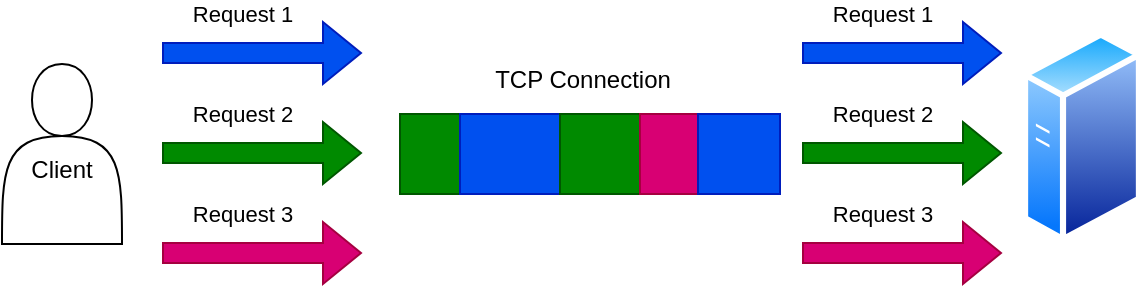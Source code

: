 <mxfile version="28.2.0">
  <diagram name="Page-1" id="BzFMRRmApuEDMhpbmkk3">
    <mxGraphModel dx="1426" dy="779" grid="1" gridSize="10" guides="1" tooltips="1" connect="1" arrows="1" fold="1" page="1" pageScale="1" pageWidth="827" pageHeight="1169" math="0" shadow="0">
      <root>
        <mxCell id="0" />
        <mxCell id="1" parent="0" />
        <mxCell id="9jXBSC5-d6bjEeyR_fWg-1" value="" style="shape=flexArrow;endArrow=classic;html=1;rounded=0;fillColor=#0050ef;strokeColor=#001DBC;" edge="1" parent="1">
          <mxGeometry width="50" height="50" relative="1" as="geometry">
            <mxPoint x="200" y="169.5" as="sourcePoint" />
            <mxPoint x="300" y="169.5" as="targetPoint" />
          </mxGeometry>
        </mxCell>
        <mxCell id="9jXBSC5-d6bjEeyR_fWg-3" value="Request 1" style="edgeLabel;html=1;align=center;verticalAlign=middle;resizable=0;points=[];" vertex="1" connectable="0" parent="9jXBSC5-d6bjEeyR_fWg-1">
          <mxGeometry x="0.04" y="-1" relative="1" as="geometry">
            <mxPoint x="-12" y="-21" as="offset" />
          </mxGeometry>
        </mxCell>
        <mxCell id="9jXBSC5-d6bjEeyR_fWg-4" value="" style="shape=flexArrow;endArrow=classic;html=1;rounded=0;fillColor=#008a00;strokeColor=#005700;" edge="1" parent="1">
          <mxGeometry width="50" height="50" relative="1" as="geometry">
            <mxPoint x="200" y="219.5" as="sourcePoint" />
            <mxPoint x="300" y="219.5" as="targetPoint" />
          </mxGeometry>
        </mxCell>
        <mxCell id="9jXBSC5-d6bjEeyR_fWg-5" value="Request 2" style="edgeLabel;html=1;align=center;verticalAlign=middle;resizable=0;points=[];" vertex="1" connectable="0" parent="9jXBSC5-d6bjEeyR_fWg-4">
          <mxGeometry x="0.04" y="-1" relative="1" as="geometry">
            <mxPoint x="-12" y="-21" as="offset" />
          </mxGeometry>
        </mxCell>
        <mxCell id="9jXBSC5-d6bjEeyR_fWg-6" value="" style="shape=flexArrow;endArrow=classic;html=1;rounded=0;fillColor=#d80073;strokeColor=#A50040;" edge="1" parent="1">
          <mxGeometry width="50" height="50" relative="1" as="geometry">
            <mxPoint x="200" y="269.5" as="sourcePoint" />
            <mxPoint x="300" y="269.5" as="targetPoint" />
          </mxGeometry>
        </mxCell>
        <mxCell id="9jXBSC5-d6bjEeyR_fWg-7" value="Request 3" style="edgeLabel;html=1;align=center;verticalAlign=middle;resizable=0;points=[];" vertex="1" connectable="0" parent="9jXBSC5-d6bjEeyR_fWg-6">
          <mxGeometry x="0.04" y="-1" relative="1" as="geometry">
            <mxPoint x="-12" y="-21" as="offset" />
          </mxGeometry>
        </mxCell>
        <mxCell id="9jXBSC5-d6bjEeyR_fWg-8" value="" style="rounded=0;whiteSpace=wrap;html=1;fillColor=#008a00;fontColor=#ffffff;strokeColor=#005700;" vertex="1" parent="1">
          <mxGeometry x="319" y="200" width="30" height="40" as="geometry" />
        </mxCell>
        <mxCell id="9jXBSC5-d6bjEeyR_fWg-9" value="" style="rounded=0;whiteSpace=wrap;html=1;fillColor=#0050ef;fontColor=#ffffff;strokeColor=#001DBC;" vertex="1" parent="1">
          <mxGeometry x="349" y="200" width="50" height="40" as="geometry" />
        </mxCell>
        <mxCell id="9jXBSC5-d6bjEeyR_fWg-10" value="" style="rounded=0;whiteSpace=wrap;html=1;fillColor=#008a00;fontColor=#ffffff;strokeColor=#005700;" vertex="1" parent="1">
          <mxGeometry x="399" y="200" width="40" height="40" as="geometry" />
        </mxCell>
        <mxCell id="9jXBSC5-d6bjEeyR_fWg-11" value="" style="rounded=0;whiteSpace=wrap;html=1;fillColor=#d80073;fontColor=#ffffff;strokeColor=#A50040;" vertex="1" parent="1">
          <mxGeometry x="439" y="200" width="30" height="40" as="geometry" />
        </mxCell>
        <mxCell id="9jXBSC5-d6bjEeyR_fWg-12" value="" style="rounded=0;whiteSpace=wrap;html=1;fillColor=#0050ef;fontColor=#ffffff;strokeColor=#001DBC;" vertex="1" parent="1">
          <mxGeometry x="468" y="200" width="41" height="40" as="geometry" />
        </mxCell>
        <mxCell id="9jXBSC5-d6bjEeyR_fWg-13" value="" style="shape=flexArrow;endArrow=classic;html=1;rounded=0;fillColor=#0050ef;strokeColor=#001DBC;" edge="1" parent="1">
          <mxGeometry width="50" height="50" relative="1" as="geometry">
            <mxPoint x="520" y="169.5" as="sourcePoint" />
            <mxPoint x="620" y="169.5" as="targetPoint" />
          </mxGeometry>
        </mxCell>
        <mxCell id="9jXBSC5-d6bjEeyR_fWg-14" value="Request 1" style="edgeLabel;html=1;align=center;verticalAlign=middle;resizable=0;points=[];" vertex="1" connectable="0" parent="9jXBSC5-d6bjEeyR_fWg-13">
          <mxGeometry x="0.04" y="-1" relative="1" as="geometry">
            <mxPoint x="-12" y="-21" as="offset" />
          </mxGeometry>
        </mxCell>
        <mxCell id="9jXBSC5-d6bjEeyR_fWg-15" value="" style="shape=flexArrow;endArrow=classic;html=1;rounded=0;fillColor=#008a00;strokeColor=#005700;" edge="1" parent="1">
          <mxGeometry width="50" height="50" relative="1" as="geometry">
            <mxPoint x="520" y="219.5" as="sourcePoint" />
            <mxPoint x="620" y="219.5" as="targetPoint" />
          </mxGeometry>
        </mxCell>
        <mxCell id="9jXBSC5-d6bjEeyR_fWg-16" value="Request 2" style="edgeLabel;html=1;align=center;verticalAlign=middle;resizable=0;points=[];" vertex="1" connectable="0" parent="9jXBSC5-d6bjEeyR_fWg-15">
          <mxGeometry x="0.04" y="-1" relative="1" as="geometry">
            <mxPoint x="-12" y="-21" as="offset" />
          </mxGeometry>
        </mxCell>
        <mxCell id="9jXBSC5-d6bjEeyR_fWg-17" value="" style="shape=flexArrow;endArrow=classic;html=1;rounded=0;fillColor=#d80073;strokeColor=#A50040;" edge="1" parent="1">
          <mxGeometry width="50" height="50" relative="1" as="geometry">
            <mxPoint x="520" y="269.5" as="sourcePoint" />
            <mxPoint x="620" y="269.5" as="targetPoint" />
          </mxGeometry>
        </mxCell>
        <mxCell id="9jXBSC5-d6bjEeyR_fWg-18" value="Request 3" style="edgeLabel;html=1;align=center;verticalAlign=middle;resizable=0;points=[];" vertex="1" connectable="0" parent="9jXBSC5-d6bjEeyR_fWg-17">
          <mxGeometry x="0.04" y="-1" relative="1" as="geometry">
            <mxPoint x="-12" y="-21" as="offset" />
          </mxGeometry>
        </mxCell>
        <mxCell id="9jXBSC5-d6bjEeyR_fWg-19" value="&lt;div&gt;&lt;br&gt;&lt;/div&gt;&lt;div&gt;Client&lt;/div&gt;" style="shape=actor;whiteSpace=wrap;html=1;" vertex="1" parent="1">
          <mxGeometry x="120" y="175" width="60" height="90" as="geometry" />
        </mxCell>
        <mxCell id="9jXBSC5-d6bjEeyR_fWg-20" value="" style="image;aspect=fixed;perimeter=ellipsePerimeter;html=1;align=center;shadow=0;dashed=0;spacingTop=3;image=img/lib/active_directory/generic_server.svg;" vertex="1" parent="1">
          <mxGeometry x="630" y="157.86" width="60" height="107.14" as="geometry" />
        </mxCell>
        <mxCell id="9jXBSC5-d6bjEeyR_fWg-21" value="TCP Connection" style="text;html=1;align=center;verticalAlign=middle;resizable=0;points=[];autosize=1;strokeColor=none;fillColor=none;" vertex="1" parent="1">
          <mxGeometry x="355" y="168" width="110" height="30" as="geometry" />
        </mxCell>
      </root>
    </mxGraphModel>
  </diagram>
</mxfile>
